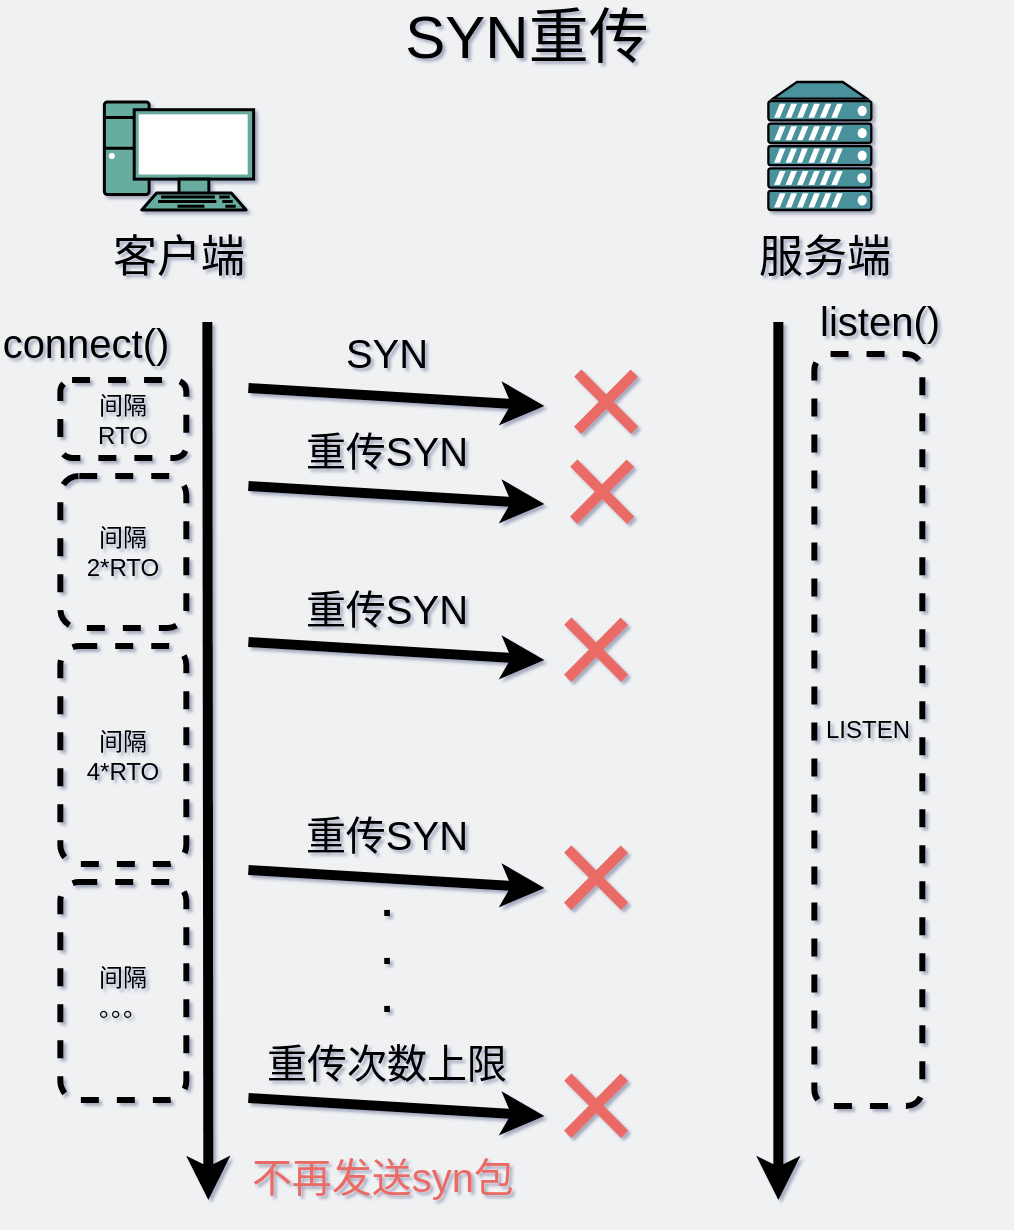 <mxfile version="14.7.7" type="github"><diagram id="3228e29e-7158-1315-38df-8450db1d8a1d" name="Page-1"><mxGraphModel dx="1577" dy="607" grid="0" gridSize="10" guides="1" tooltips="1" connect="1" arrows="1" fold="1" page="1" pageScale="1" pageWidth="570" pageHeight="210" background="#EFF1F3" math="0" shadow="1"><root><mxCell id="0"/><mxCell id="1" parent="0"/><mxCell id="_KJd5dzx4qh3lxpyMWcO-2" value="" style="fontColor=#0066CC;verticalAlign=top;verticalLabelPosition=bottom;labelPosition=center;align=center;html=1;outlineConnect=0;gradientColor=none;gradientDirection=north;strokeWidth=2;shape=mxgraph.networks.pc;fillColor=#67AB9F;fontSize=30;" parent="1" vertex="1"><mxGeometry x="79.18" y="274" width="74.65" height="54" as="geometry"/></mxCell><mxCell id="T-5VQnCJckOgUX1Wp16H-28" value="客户端" style="text;html=1;strokeColor=none;fillColor=none;align=center;verticalAlign=middle;whiteSpace=wrap;rounded=0;fontSize=22;" parent="1" vertex="1"><mxGeometry x="27" y="342" width="179" height="20" as="geometry"/></mxCell><mxCell id="aH1-eks404bDhsACtXEq-2" value="" style="fontColor=#0066CC;verticalAlign=top;verticalLabelPosition=bottom;labelPosition=center;align=center;html=1;outlineConnect=0;gradientColor=none;gradientDirection=north;strokeWidth=2;shape=mxgraph.networks.server;fillColor=#4A919B;" parent="1" vertex="1"><mxGeometry x="411.18" y="264" width="51.5" height="64" as="geometry"/></mxCell><mxCell id="aH1-eks404bDhsACtXEq-3" value="服务端" style="text;html=1;strokeColor=none;fillColor=none;align=center;verticalAlign=middle;whiteSpace=wrap;rounded=0;fontSize=22;" parent="1" vertex="1"><mxGeometry x="350.18" y="342" width="179" height="20" as="geometry"/></mxCell><mxCell id="aH1-eks404bDhsACtXEq-4" value="&lt;span style=&quot;font-size: 30px&quot;&gt;SYN重传&lt;/span&gt;" style="text;html=1;strokeColor=none;fillColor=none;align=center;verticalAlign=middle;whiteSpace=wrap;rounded=0;" parent="1" vertex="1"><mxGeometry x="93.18" y="227" width="395" height="28" as="geometry"/></mxCell><mxCell id="aH1-eks404bDhsACtXEq-7" value="" style="endArrow=none;html=1;strokeWidth=5;startArrow=classic;startFill=1;" parent="1" edge="1"><mxGeometry width="50" height="50" relative="1" as="geometry"><mxPoint x="131.18" y="823" as="sourcePoint"/><mxPoint x="130.68" y="384" as="targetPoint"/></mxGeometry></mxCell><mxCell id="aH1-eks404bDhsACtXEq-10" value="" style="endArrow=classic;html=1;strokeWidth=5;fontSize=20;" parent="1" edge="1"><mxGeometry width="50" height="50" relative="1" as="geometry"><mxPoint x="151.18" y="417" as="sourcePoint"/><mxPoint x="299.18" y="426" as="targetPoint"/></mxGeometry></mxCell><mxCell id="aH1-eks404bDhsACtXEq-11" value="SYN" style="text;html=1;strokeColor=none;fillColor=none;align=center;verticalAlign=middle;whiteSpace=wrap;rounded=0;fontSize=20;" parent="1" vertex="1"><mxGeometry x="150.18" y="388" width="141" height="21" as="geometry"/></mxCell><mxCell id="aH1-eks404bDhsACtXEq-14" value="connect()" style="text;html=1;strokeColor=none;fillColor=none;align=center;verticalAlign=middle;whiteSpace=wrap;rounded=0;fontSize=20;" parent="1" vertex="1"><mxGeometry x="39.68" y="384" width="60" height="20" as="geometry"/></mxCell><mxCell id="aH1-eks404bDhsACtXEq-15" value="listen()" style="text;html=1;strokeColor=none;fillColor=none;align=center;verticalAlign=middle;whiteSpace=wrap;rounded=0;fontSize=20;" parent="1" vertex="1"><mxGeometry x="436.68" y="373" width="60" height="20" as="geometry"/></mxCell><mxCell id="aH1-eks404bDhsACtXEq-17" value="LISTEN" style="rounded=1;whiteSpace=wrap;html=1;strokeColor=#000000;fillColor=none;dashed=1;strokeWidth=3;" parent="1" vertex="1"><mxGeometry x="434.18" y="400" width="54" height="376" as="geometry"/></mxCell><mxCell id="YXoqQ_mGJv7HDvLP6CB5-1" value="" style="endArrow=none;html=1;strokeWidth=5;startArrow=classic;startFill=1;" parent="1" edge="1"><mxGeometry width="50" height="50" relative="1" as="geometry"><mxPoint x="416.18" y="823" as="sourcePoint"/><mxPoint x="416.18" y="384" as="targetPoint"/></mxGeometry></mxCell><mxCell id="vWo6M_pJ9zXYw4WcS-ff-3" value="&lt;font style=&quot;font-size: 72px&quot; color=&quot;#ea6b66&quot;&gt;×&lt;/font&gt;" style="text;html=1;strokeColor=none;fillColor=none;align=center;verticalAlign=middle;whiteSpace=wrap;rounded=0;sketch=0;fontSize=100;" vertex="1" parent="1"><mxGeometry x="276.18" y="367" width="108" height="89" as="geometry"/></mxCell><mxCell id="vWo6M_pJ9zXYw4WcS-ff-4" value="" style="endArrow=classic;html=1;strokeWidth=5;fontSize=20;" edge="1" parent="1"><mxGeometry width="50" height="50" relative="1" as="geometry"><mxPoint x="151.18" y="466" as="sourcePoint"/><mxPoint x="299.18" y="475" as="targetPoint"/></mxGeometry></mxCell><mxCell id="vWo6M_pJ9zXYw4WcS-ff-5" value="重传SYN" style="text;html=1;strokeColor=none;fillColor=none;align=center;verticalAlign=middle;whiteSpace=wrap;rounded=0;fontSize=20;" vertex="1" parent="1"><mxGeometry x="150.18" y="437" width="141" height="21" as="geometry"/></mxCell><mxCell id="vWo6M_pJ9zXYw4WcS-ff-6" value="&lt;font style=&quot;font-size: 72px&quot; color=&quot;#ea6b66&quot;&gt;×&lt;/font&gt;" style="text;html=1;strokeColor=none;fillColor=none;align=center;verticalAlign=middle;whiteSpace=wrap;rounded=0;sketch=0;fontSize=100;" vertex="1" parent="1"><mxGeometry x="297.18" y="439" width="62" height="36" as="geometry"/></mxCell><mxCell id="vWo6M_pJ9zXYw4WcS-ff-7" value="间隔&lt;br&gt;RTO" style="rounded=1;whiteSpace=wrap;html=1;strokeColor=#000000;fillColor=none;dashed=1;strokeWidth=3;" vertex="1" parent="1"><mxGeometry x="57.18" y="413" width="63" height="39" as="geometry"/></mxCell><mxCell id="vWo6M_pJ9zXYw4WcS-ff-8" value="" style="endArrow=classic;html=1;strokeWidth=5;fontSize=20;" edge="1" parent="1"><mxGeometry width="50" height="50" relative="1" as="geometry"><mxPoint x="151.18" y="544" as="sourcePoint"/><mxPoint x="299.18" y="553" as="targetPoint"/></mxGeometry></mxCell><mxCell id="vWo6M_pJ9zXYw4WcS-ff-9" value="重传SYN" style="text;html=1;strokeColor=none;fillColor=none;align=center;verticalAlign=middle;whiteSpace=wrap;rounded=0;fontSize=20;" vertex="1" parent="1"><mxGeometry x="150.18" y="516" width="141" height="21" as="geometry"/></mxCell><mxCell id="vWo6M_pJ9zXYw4WcS-ff-10" value="&lt;font style=&quot;font-size: 72px&quot; color=&quot;#ea6b66&quot;&gt;×&lt;/font&gt;" style="text;html=1;strokeColor=none;fillColor=none;align=center;verticalAlign=middle;whiteSpace=wrap;rounded=0;sketch=0;fontSize=100;" vertex="1" parent="1"><mxGeometry x="293.53" y="518" width="62" height="36" as="geometry"/></mxCell><mxCell id="vWo6M_pJ9zXYw4WcS-ff-11" value="间隔&lt;br&gt;2*RTO" style="rounded=1;whiteSpace=wrap;html=1;strokeColor=#000000;fillColor=none;dashed=1;strokeWidth=3;" vertex="1" parent="1"><mxGeometry x="57.18" y="461" width="63" height="76" as="geometry"/></mxCell><mxCell id="vWo6M_pJ9zXYw4WcS-ff-12" value="" style="endArrow=classic;html=1;strokeWidth=5;fontSize=20;" edge="1" parent="1"><mxGeometry width="50" height="50" relative="1" as="geometry"><mxPoint x="151.18" y="658" as="sourcePoint"/><mxPoint x="299.18" y="667" as="targetPoint"/></mxGeometry></mxCell><mxCell id="vWo6M_pJ9zXYw4WcS-ff-13" value="重传SYN" style="text;html=1;strokeColor=none;fillColor=none;align=center;verticalAlign=middle;whiteSpace=wrap;rounded=0;fontSize=20;" vertex="1" parent="1"><mxGeometry x="150.18" y="629" width="141" height="21" as="geometry"/></mxCell><mxCell id="vWo6M_pJ9zXYw4WcS-ff-14" value="&lt;font style=&quot;font-size: 72px&quot; color=&quot;#ea6b66&quot;&gt;×&lt;/font&gt;" style="text;html=1;strokeColor=none;fillColor=none;align=center;verticalAlign=middle;whiteSpace=wrap;rounded=0;sketch=0;fontSize=100;" vertex="1" parent="1"><mxGeometry x="293.53" y="632" width="62" height="36" as="geometry"/></mxCell><mxCell id="vWo6M_pJ9zXYw4WcS-ff-15" value="" style="endArrow=classic;html=1;strokeWidth=5;fontSize=20;" edge="1" parent="1"><mxGeometry width="50" height="50" relative="1" as="geometry"><mxPoint x="151.18" y="772" as="sourcePoint"/><mxPoint x="299.18" y="781" as="targetPoint"/></mxGeometry></mxCell><mxCell id="vWo6M_pJ9zXYw4WcS-ff-16" value="重传次数上限" style="text;html=1;strokeColor=none;fillColor=none;align=center;verticalAlign=middle;whiteSpace=wrap;rounded=0;fontSize=20;" vertex="1" parent="1"><mxGeometry x="150.18" y="743" width="141" height="21" as="geometry"/></mxCell><mxCell id="vWo6M_pJ9zXYw4WcS-ff-17" value="&lt;font style=&quot;font-size: 72px&quot; color=&quot;#ea6b66&quot;&gt;×&lt;/font&gt;" style="text;html=1;strokeColor=none;fillColor=none;align=center;verticalAlign=middle;whiteSpace=wrap;rounded=0;sketch=0;fontSize=100;" vertex="1" parent="1"><mxGeometry x="293.53" y="746" width="62" height="36" as="geometry"/></mxCell><mxCell id="vWo6M_pJ9zXYw4WcS-ff-18" value="间隔&lt;br&gt;4*RTO" style="rounded=1;whiteSpace=wrap;html=1;strokeColor=#000000;fillColor=none;dashed=1;strokeWidth=3;" vertex="1" parent="1"><mxGeometry x="57.18" y="546" width="63" height="109" as="geometry"/></mxCell><mxCell id="vWo6M_pJ9zXYw4WcS-ff-19" value="&lt;b&gt;.&lt;br&gt;.&lt;br&gt;.&lt;/b&gt;" style="text;html=1;strokeColor=none;fillColor=none;align=center;verticalAlign=middle;whiteSpace=wrap;rounded=0;fontSize=20;" vertex="1" parent="1"><mxGeometry x="150.18" y="686" width="141" height="21" as="geometry"/></mxCell><mxCell id="vWo6M_pJ9zXYw4WcS-ff-20" value="间隔&lt;br&gt;。。。" style="rounded=1;whiteSpace=wrap;html=1;strokeColor=#000000;fillColor=none;dashed=1;strokeWidth=3;" vertex="1" parent="1"><mxGeometry x="57.18" y="664" width="63" height="109" as="geometry"/></mxCell><mxCell id="vWo6M_pJ9zXYw4WcS-ff-21" value="不再发送syn包" style="text;html=1;strokeColor=none;fillColor=none;align=center;verticalAlign=middle;whiteSpace=wrap;rounded=0;fontSize=20;fontColor=#EA6B66;" vertex="1" parent="1"><mxGeometry x="148.18" y="800" width="141" height="21" as="geometry"/></mxCell></root></mxGraphModel></diagram></mxfile>